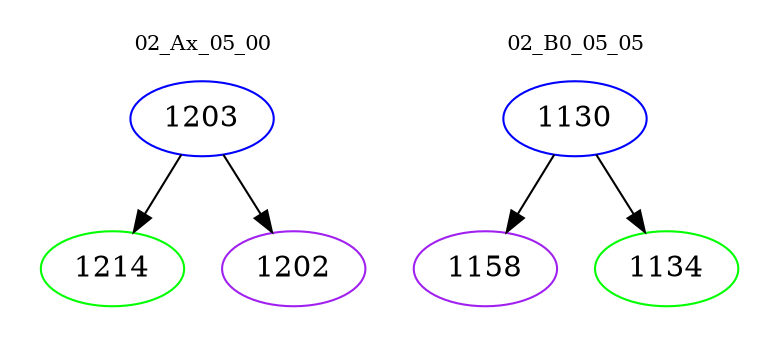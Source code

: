 digraph{
subgraph cluster_0 {
color = white
label = "02_Ax_05_00";
fontsize=10;
T0_1203 [label="1203", color="blue"]
T0_1203 -> T0_1214 [color="black"]
T0_1214 [label="1214", color="green"]
T0_1203 -> T0_1202 [color="black"]
T0_1202 [label="1202", color="purple"]
}
subgraph cluster_1 {
color = white
label = "02_B0_05_05";
fontsize=10;
T1_1130 [label="1130", color="blue"]
T1_1130 -> T1_1158 [color="black"]
T1_1158 [label="1158", color="purple"]
T1_1130 -> T1_1134 [color="black"]
T1_1134 [label="1134", color="green"]
}
}
